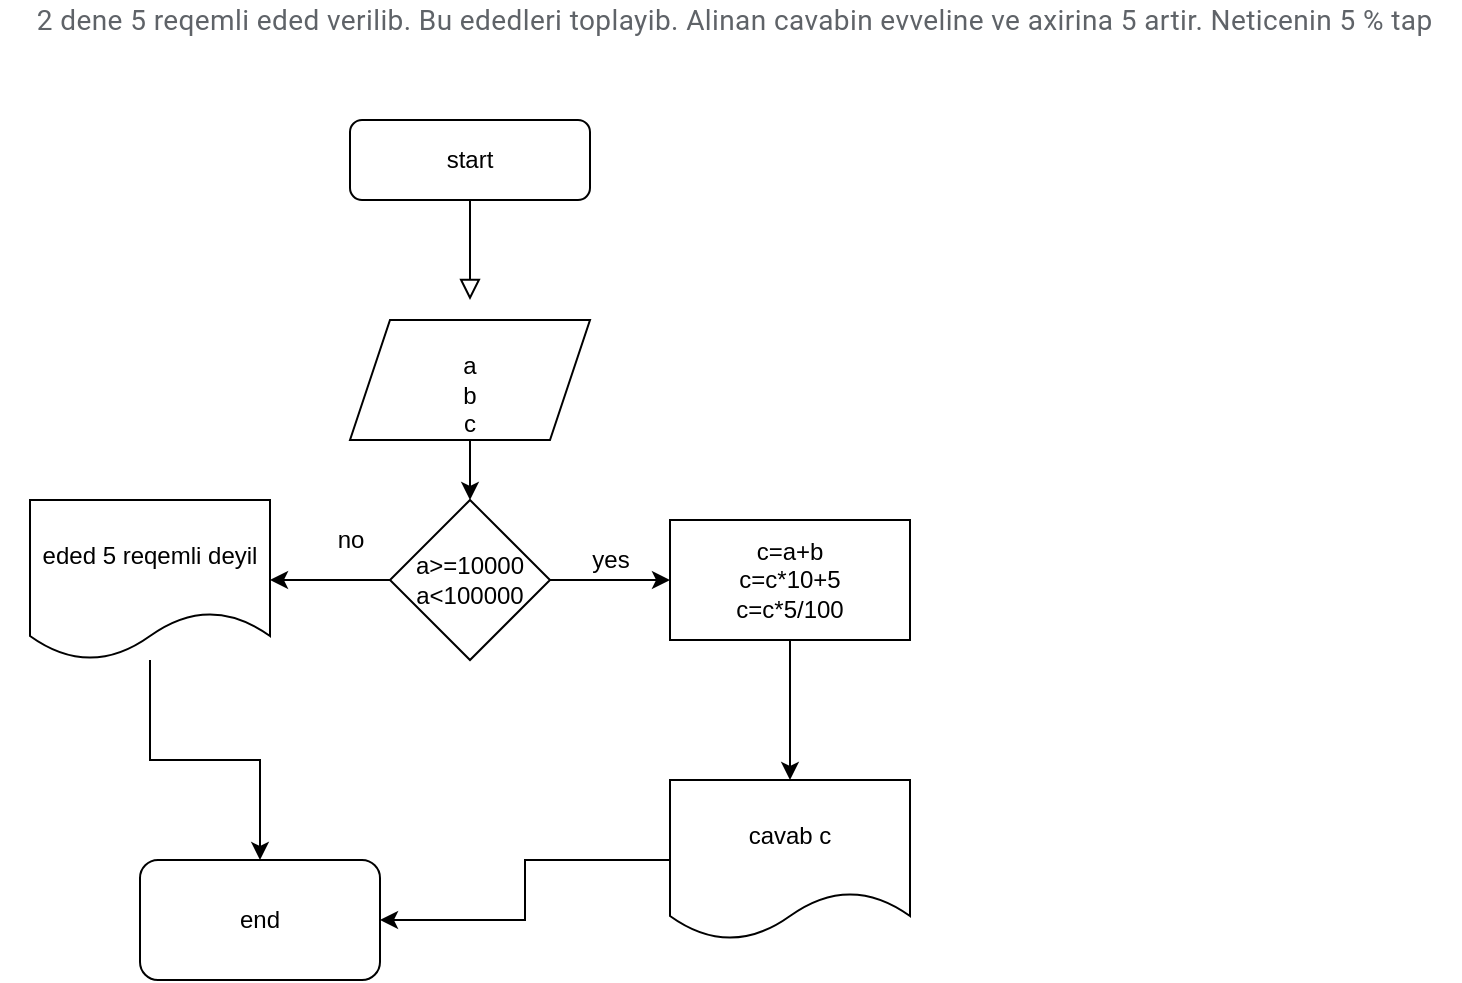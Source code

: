 <mxfile version="16.6.5" type="device"><diagram id="C5RBs43oDa-KdzZeNtuy" name="Page-1"><mxGraphModel dx="2105" dy="617" grid="1" gridSize="10" guides="1" tooltips="1" connect="1" arrows="1" fold="1" page="1" pageScale="1" pageWidth="827" pageHeight="1169" math="0" shadow="0"><root><mxCell id="WIyWlLk6GJQsqaUBKTNV-0"/><mxCell id="WIyWlLk6GJQsqaUBKTNV-1" parent="WIyWlLk6GJQsqaUBKTNV-0"/><mxCell id="WIyWlLk6GJQsqaUBKTNV-2" value="" style="rounded=0;html=1;jettySize=auto;orthogonalLoop=1;fontSize=11;endArrow=block;endFill=0;endSize=8;strokeWidth=1;shadow=0;labelBackgroundColor=none;edgeStyle=orthogonalEdgeStyle;" parent="WIyWlLk6GJQsqaUBKTNV-1" source="WIyWlLk6GJQsqaUBKTNV-3" edge="1"><mxGeometry relative="1" as="geometry"><mxPoint x="220" y="170" as="targetPoint"/></mxGeometry></mxCell><mxCell id="WIyWlLk6GJQsqaUBKTNV-3" value="start" style="rounded=1;whiteSpace=wrap;html=1;fontSize=12;glass=0;strokeWidth=1;shadow=0;" parent="WIyWlLk6GJQsqaUBKTNV-1" vertex="1"><mxGeometry x="160" y="80" width="120" height="40" as="geometry"/></mxCell><mxCell id="YE0rvUkeVmFerEgQIIdq-0" value="&lt;span style=&quot;color: rgb(95 , 99 , 104) ; font-family: &amp;#34;roboto&amp;#34; , &amp;#34;robotodraft&amp;#34; , &amp;#34;helvetica&amp;#34; , &amp;#34;arial&amp;#34; , sans-serif ; font-size: 14px ; letter-spacing: 0.2px ; background-color: rgb(255 , 255 , 255)&quot;&gt;&amp;nbsp;2 dene 5 reqemli eded verilib. Bu ededleri toplayib. Alinan cavabin evveline ve axirina 5 artir. Neticenin 5 % tap&lt;/span&gt;" style="text;html=1;align=center;verticalAlign=middle;resizable=0;points=[];autosize=1;strokeColor=none;fillColor=none;" vertex="1" parent="WIyWlLk6GJQsqaUBKTNV-1"><mxGeometry x="-15" y="20" width="730" height="20" as="geometry"/></mxCell><mxCell id="YE0rvUkeVmFerEgQIIdq-3" value="" style="edgeStyle=orthogonalEdgeStyle;rounded=0;orthogonalLoop=1;jettySize=auto;html=1;" edge="1" parent="WIyWlLk6GJQsqaUBKTNV-1" source="YE0rvUkeVmFerEgQIIdq-1" target="YE0rvUkeVmFerEgQIIdq-2"><mxGeometry relative="1" as="geometry"/></mxCell><mxCell id="YE0rvUkeVmFerEgQIIdq-1" value="&lt;br&gt;a&lt;br&gt;b&lt;br&gt;c&lt;br&gt;" style="shape=parallelogram;perimeter=parallelogramPerimeter;whiteSpace=wrap;html=1;fixedSize=1;" vertex="1" parent="WIyWlLk6GJQsqaUBKTNV-1"><mxGeometry x="160" y="180" width="120" height="60" as="geometry"/></mxCell><mxCell id="YE0rvUkeVmFerEgQIIdq-5" value="" style="edgeStyle=orthogonalEdgeStyle;rounded=0;orthogonalLoop=1;jettySize=auto;html=1;" edge="1" parent="WIyWlLk6GJQsqaUBKTNV-1" source="YE0rvUkeVmFerEgQIIdq-2" target="YE0rvUkeVmFerEgQIIdq-4"><mxGeometry relative="1" as="geometry"/></mxCell><mxCell id="YE0rvUkeVmFerEgQIIdq-8" value="" style="edgeStyle=orthogonalEdgeStyle;rounded=0;orthogonalLoop=1;jettySize=auto;html=1;" edge="1" parent="WIyWlLk6GJQsqaUBKTNV-1" source="YE0rvUkeVmFerEgQIIdq-2" target="YE0rvUkeVmFerEgQIIdq-7"><mxGeometry relative="1" as="geometry"/></mxCell><mxCell id="YE0rvUkeVmFerEgQIIdq-2" value="a&amp;gt;=10000&lt;br&gt;a&amp;lt;100000" style="rhombus;whiteSpace=wrap;html=1;" vertex="1" parent="WIyWlLk6GJQsqaUBKTNV-1"><mxGeometry x="180" y="270" width="80" height="80" as="geometry"/></mxCell><mxCell id="YE0rvUkeVmFerEgQIIdq-13" style="edgeStyle=orthogonalEdgeStyle;rounded=0;orthogonalLoop=1;jettySize=auto;html=1;entryX=0.5;entryY=0;entryDx=0;entryDy=0;" edge="1" parent="WIyWlLk6GJQsqaUBKTNV-1" source="YE0rvUkeVmFerEgQIIdq-4" target="YE0rvUkeVmFerEgQIIdq-12"><mxGeometry relative="1" as="geometry"/></mxCell><mxCell id="YE0rvUkeVmFerEgQIIdq-4" value="eded 5 reqemli deyil" style="shape=document;whiteSpace=wrap;html=1;boundedLbl=1;" vertex="1" parent="WIyWlLk6GJQsqaUBKTNV-1"><mxGeometry y="270" width="120" height="80" as="geometry"/></mxCell><mxCell id="YE0rvUkeVmFerEgQIIdq-6" value="no" style="text;html=1;align=center;verticalAlign=middle;resizable=0;points=[];autosize=1;strokeColor=none;fillColor=none;" vertex="1" parent="WIyWlLk6GJQsqaUBKTNV-1"><mxGeometry x="145" y="280" width="30" height="20" as="geometry"/></mxCell><mxCell id="YE0rvUkeVmFerEgQIIdq-11" value="" style="edgeStyle=orthogonalEdgeStyle;rounded=0;orthogonalLoop=1;jettySize=auto;html=1;" edge="1" parent="WIyWlLk6GJQsqaUBKTNV-1" source="YE0rvUkeVmFerEgQIIdq-7" target="YE0rvUkeVmFerEgQIIdq-10"><mxGeometry relative="1" as="geometry"/></mxCell><mxCell id="YE0rvUkeVmFerEgQIIdq-7" value="c=a+b&lt;br&gt;c=c*10+5&lt;br&gt;c=c*5/100" style="whiteSpace=wrap;html=1;" vertex="1" parent="WIyWlLk6GJQsqaUBKTNV-1"><mxGeometry x="320" y="280" width="120" height="60" as="geometry"/></mxCell><mxCell id="YE0rvUkeVmFerEgQIIdq-9" value="yes" style="text;html=1;align=center;verticalAlign=middle;resizable=0;points=[];autosize=1;strokeColor=none;fillColor=none;" vertex="1" parent="WIyWlLk6GJQsqaUBKTNV-1"><mxGeometry x="275" y="290" width="30" height="20" as="geometry"/></mxCell><mxCell id="YE0rvUkeVmFerEgQIIdq-14" style="edgeStyle=orthogonalEdgeStyle;rounded=0;orthogonalLoop=1;jettySize=auto;html=1;entryX=1;entryY=0.5;entryDx=0;entryDy=0;" edge="1" parent="WIyWlLk6GJQsqaUBKTNV-1" source="YE0rvUkeVmFerEgQIIdq-10" target="YE0rvUkeVmFerEgQIIdq-12"><mxGeometry relative="1" as="geometry"/></mxCell><mxCell id="YE0rvUkeVmFerEgQIIdq-10" value="cavab c" style="shape=document;whiteSpace=wrap;html=1;boundedLbl=1;" vertex="1" parent="WIyWlLk6GJQsqaUBKTNV-1"><mxGeometry x="320" y="410" width="120" height="80" as="geometry"/></mxCell><mxCell id="YE0rvUkeVmFerEgQIIdq-12" value="end" style="rounded=1;whiteSpace=wrap;html=1;" vertex="1" parent="WIyWlLk6GJQsqaUBKTNV-1"><mxGeometry x="55" y="450" width="120" height="60" as="geometry"/></mxCell></root></mxGraphModel></diagram></mxfile>